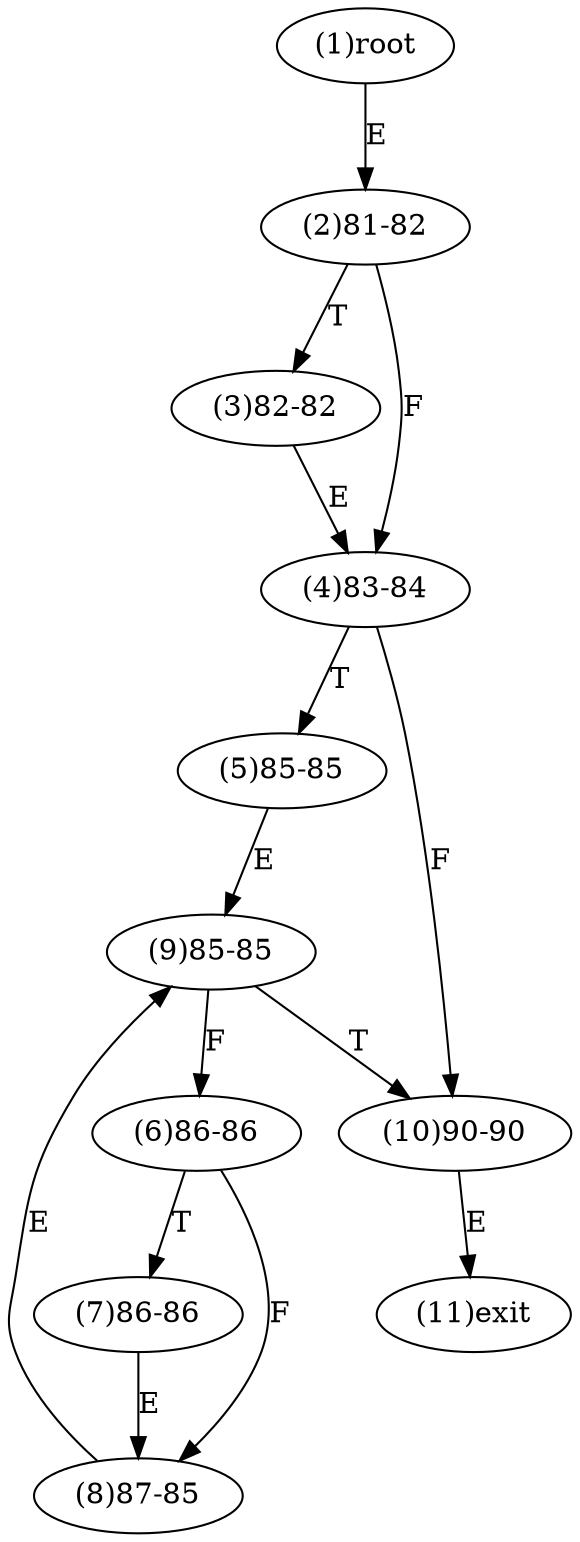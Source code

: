 digraph "" { 
1[ label="(1)root"];
2[ label="(2)81-82"];
3[ label="(3)82-82"];
4[ label="(4)83-84"];
5[ label="(5)85-85"];
6[ label="(6)86-86"];
7[ label="(7)86-86"];
8[ label="(8)87-85"];
9[ label="(9)85-85"];
10[ label="(10)90-90"];
11[ label="(11)exit"];
1->2[ label="E"];
2->4[ label="F"];
2->3[ label="T"];
3->4[ label="E"];
4->10[ label="F"];
4->5[ label="T"];
5->9[ label="E"];
6->8[ label="F"];
6->7[ label="T"];
7->8[ label="E"];
8->9[ label="E"];
9->6[ label="F"];
9->10[ label="T"];
10->11[ label="E"];
}